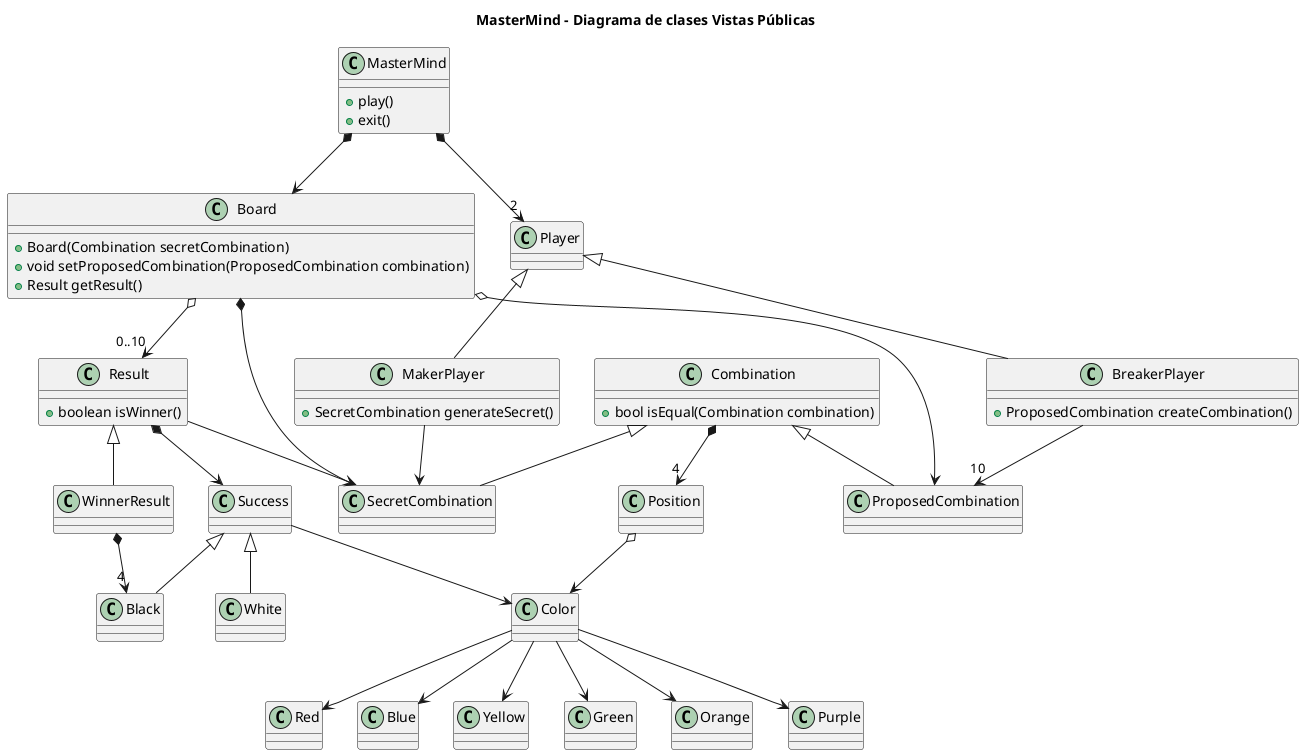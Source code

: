 
@startuml MasterMind

title MasterMind - Diagrama de clases Vistas Públicas

class MasterMind {
    +play()
    +exit()
}
class Board {
    +Board(Combination secretCombination)
    +void setProposedCombination(ProposedCombination combination)
    +Result getResult()
}
class Player
class MakerPlayer {
    +SecretCombination generateSecret()
}
class BreakerPlayer {
    +ProposedCombination createCombination()
}
class Combination {
   +bool isEqual(Combination combination)
}
class ProposedCombination
class SecretCombination
class Result {
    +boolean isWinner()
}
class WinnerResult {}
class Success {}
class Black
class White
class Position
class Color

MasterMind *--> Board
MasterMind *--> "2" Player
Board *--> SecretCombination
Board o--> ProposedCombination
Player ^-- MakerPlayer
Player ^-- BreakerPlayer
MakerPlayer --> SecretCombination
BreakerPlayer --> "10" ProposedCombination
Board o--> "0..10" Result

Combination ^-- SecretCombination
Combination ^-- ProposedCombination
Combination *--> "4" Position

Result ^-- WinnerResult
Result *--> Success 
Result --> SecretCombination
WinnerResult *--> "4" Black
Position o--> Color
Success --> Color
Success ^-- Black
Success ^-- White

Color --> Red
Color --> Blue
Color --> Yellow
Color --> Green
Color --> Orange
Color --> Purple

@enduml